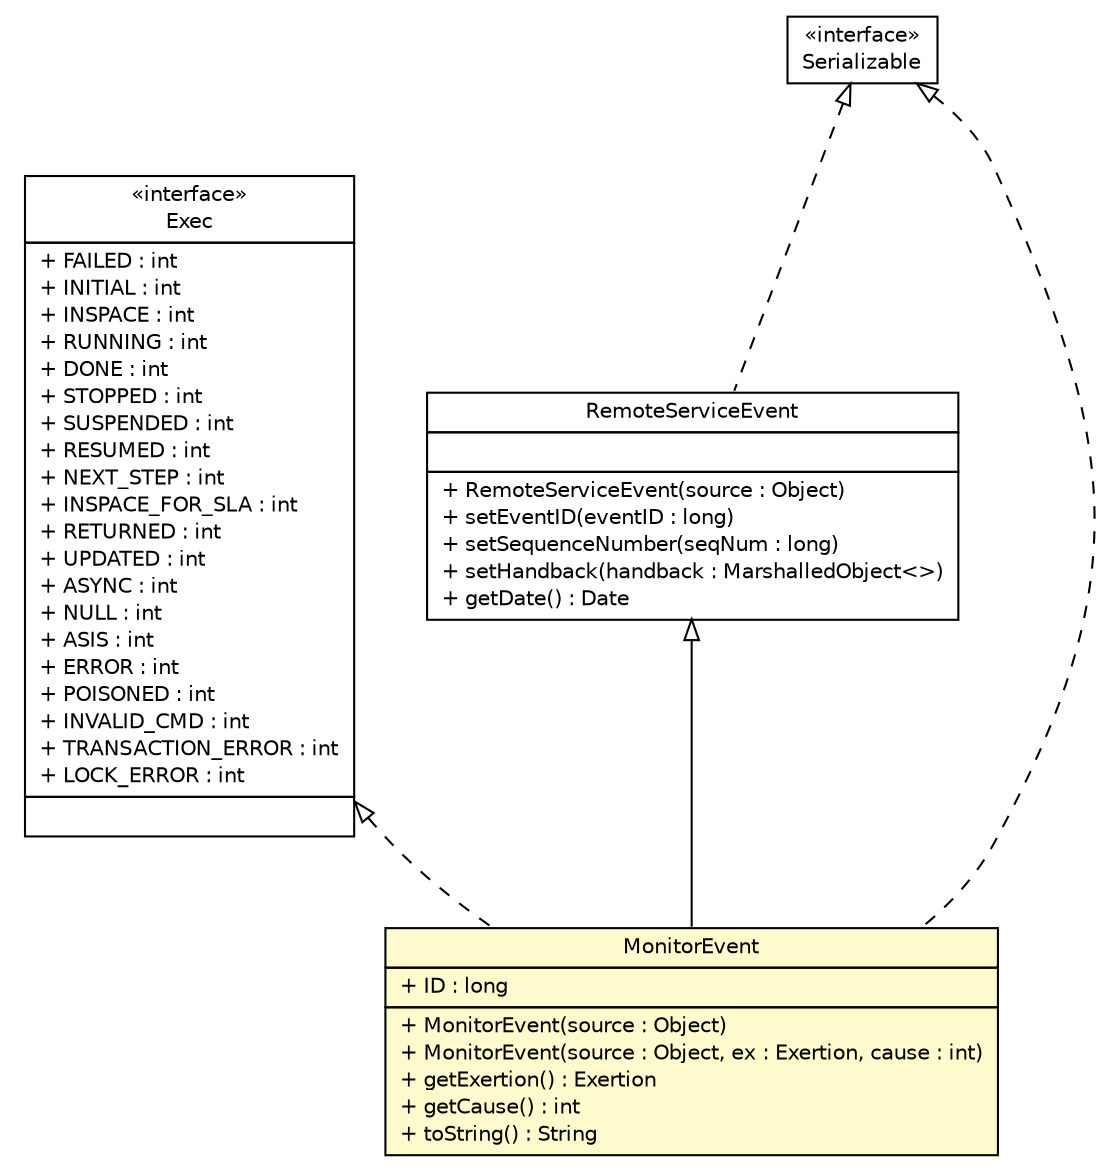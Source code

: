 #!/usr/local/bin/dot
#
# Class diagram 
# Generated by UMLGraph version R5_6 (http://www.umlgraph.org/)
#

digraph G {
	edge [fontname="Helvetica",fontsize=10,labelfontname="Helvetica",labelfontsize=10];
	node [fontname="Helvetica",fontsize=10,shape=plaintext];
	nodesep=0.25;
	ranksep=0.5;
	// sorcer.service.RemoteServiceEvent
	c330257 [label=<<table title="sorcer.service.RemoteServiceEvent" border="0" cellborder="1" cellspacing="0" cellpadding="2" port="p" href="../../service/RemoteServiceEvent.html">
		<tr><td><table border="0" cellspacing="0" cellpadding="1">
<tr><td align="center" balign="center"> RemoteServiceEvent </td></tr>
		</table></td></tr>
		<tr><td><table border="0" cellspacing="0" cellpadding="1">
<tr><td align="left" balign="left">  </td></tr>
		</table></td></tr>
		<tr><td><table border="0" cellspacing="0" cellpadding="1">
<tr><td align="left" balign="left"> + RemoteServiceEvent(source : Object) </td></tr>
<tr><td align="left" balign="left"> + setEventID(eventID : long) </td></tr>
<tr><td align="left" balign="left"> + setSequenceNumber(seqNum : long) </td></tr>
<tr><td align="left" balign="left"> + setHandback(handback : MarshalledObject&lt;&gt;) </td></tr>
<tr><td align="left" balign="left"> + getDate() : Date </td></tr>
		</table></td></tr>
		</table>>, URL="../../service/RemoteServiceEvent.html", fontname="Helvetica", fontcolor="black", fontsize=10.0];
	// sorcer.service.Exec
	c330304 [label=<<table title="sorcer.service.Exec" border="0" cellborder="1" cellspacing="0" cellpadding="2" port="p" href="../../service/Exec.html">
		<tr><td><table border="0" cellspacing="0" cellpadding="1">
<tr><td align="center" balign="center"> &#171;interface&#187; </td></tr>
<tr><td align="center" balign="center"> Exec </td></tr>
		</table></td></tr>
		<tr><td><table border="0" cellspacing="0" cellpadding="1">
<tr><td align="left" balign="left"> + FAILED : int </td></tr>
<tr><td align="left" balign="left"> + INITIAL : int </td></tr>
<tr><td align="left" balign="left"> + INSPACE : int </td></tr>
<tr><td align="left" balign="left"> + RUNNING : int </td></tr>
<tr><td align="left" balign="left"> + DONE : int </td></tr>
<tr><td align="left" balign="left"> + STOPPED : int </td></tr>
<tr><td align="left" balign="left"> + SUSPENDED : int </td></tr>
<tr><td align="left" balign="left"> + RESUMED : int </td></tr>
<tr><td align="left" balign="left"> + NEXT_STEP : int </td></tr>
<tr><td align="left" balign="left"> + INSPACE_FOR_SLA : int </td></tr>
<tr><td align="left" balign="left"> + RETURNED : int </td></tr>
<tr><td align="left" balign="left"> + UPDATED : int </td></tr>
<tr><td align="left" balign="left"> + ASYNC : int </td></tr>
<tr><td align="left" balign="left"> + NULL : int </td></tr>
<tr><td align="left" balign="left"> + ASIS : int </td></tr>
<tr><td align="left" balign="left"> + ERROR : int </td></tr>
<tr><td align="left" balign="left"> + POISONED : int </td></tr>
<tr><td align="left" balign="left"> + INVALID_CMD : int </td></tr>
<tr><td align="left" balign="left"> + TRANSACTION_ERROR : int </td></tr>
<tr><td align="left" balign="left"> + LOCK_ERROR : int </td></tr>
		</table></td></tr>
		<tr><td><table border="0" cellspacing="0" cellpadding="1">
<tr><td align="left" balign="left">  </td></tr>
		</table></td></tr>
		</table>>, URL="../../service/Exec.html", fontname="Helvetica", fontcolor="black", fontsize=10.0];
	// sorcer.core.monitor.MonitorEvent
	c330402 [label=<<table title="sorcer.core.monitor.MonitorEvent" border="0" cellborder="1" cellspacing="0" cellpadding="2" port="p" bgcolor="lemonChiffon" href="./MonitorEvent.html">
		<tr><td><table border="0" cellspacing="0" cellpadding="1">
<tr><td align="center" balign="center"> MonitorEvent </td></tr>
		</table></td></tr>
		<tr><td><table border="0" cellspacing="0" cellpadding="1">
<tr><td align="left" balign="left"> + ID : long </td></tr>
		</table></td></tr>
		<tr><td><table border="0" cellspacing="0" cellpadding="1">
<tr><td align="left" balign="left"> + MonitorEvent(source : Object) </td></tr>
<tr><td align="left" balign="left"> + MonitorEvent(source : Object, ex : Exertion, cause : int) </td></tr>
<tr><td align="left" balign="left"> + getExertion() : Exertion </td></tr>
<tr><td align="left" balign="left"> + getCause() : int </td></tr>
<tr><td align="left" balign="left"> + toString() : String </td></tr>
		</table></td></tr>
		</table>>, URL="./MonitorEvent.html", fontname="Helvetica", fontcolor="black", fontsize=10.0];
	//sorcer.service.RemoteServiceEvent implements java.io.Serializable
	c330872:p -> c330257:p [dir=back,arrowtail=empty,style=dashed];
	//sorcer.core.monitor.MonitorEvent extends sorcer.service.RemoteServiceEvent
	c330257:p -> c330402:p [dir=back,arrowtail=empty];
	//sorcer.core.monitor.MonitorEvent implements java.io.Serializable
	c330872:p -> c330402:p [dir=back,arrowtail=empty,style=dashed];
	//sorcer.core.monitor.MonitorEvent implements sorcer.service.Exec
	c330304:p -> c330402:p [dir=back,arrowtail=empty,style=dashed];
	// java.io.Serializable
	c330872 [label=<<table title="java.io.Serializable" border="0" cellborder="1" cellspacing="0" cellpadding="2" port="p" href="http://docs.oracle.com/javase/7/docs/api/java/io/Serializable.html">
		<tr><td><table border="0" cellspacing="0" cellpadding="1">
<tr><td align="center" balign="center"> &#171;interface&#187; </td></tr>
<tr><td align="center" balign="center"> Serializable </td></tr>
		</table></td></tr>
		</table>>, URL="http://docs.oracle.com/javase/7/docs/api/java/io/Serializable.html", fontname="Helvetica", fontcolor="black", fontsize=10.0];
}

